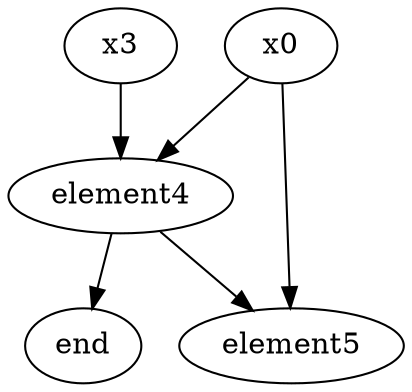 digraph G {

 "x0" -> "element4";
 "element4" -> "element5";
 "x3" -> "element4";
 "element4" -> "end";
 "x0" -> "element5";

}